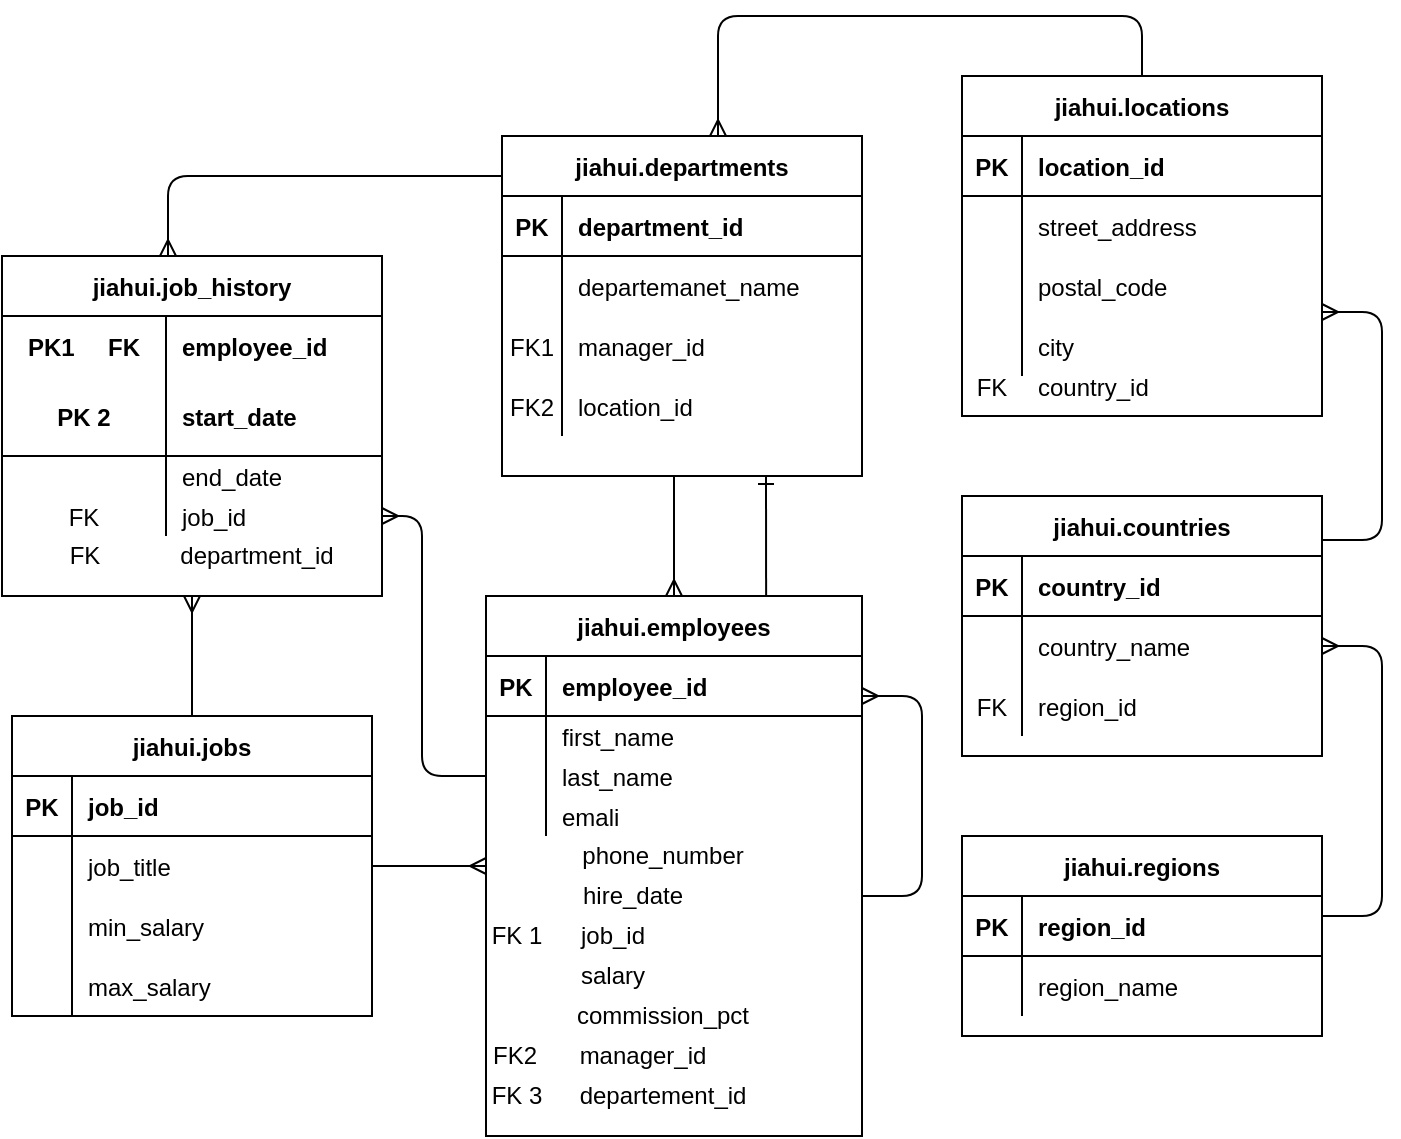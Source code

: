 <mxfile version="13.10.7" type="github">
  <diagram id="oKktQ7i2lsQa1mrW154o" name="Page-1">
    <mxGraphModel dx="782" dy="437" grid="1" gridSize="10" guides="1" tooltips="1" connect="1" arrows="1" fold="1" page="1" pageScale="1" pageWidth="827" pageHeight="1169" math="0" shadow="0">
      <root>
        <mxCell id="0" />
        <mxCell id="1" parent="0" />
        <mxCell id="AiLqDA74QCMFkK-5nruq-1" value="jiahui.regions" style="shape=table;startSize=30;container=1;collapsible=1;childLayout=tableLayout;fixedRows=1;rowLines=0;fontStyle=1;align=center;resizeLast=1;" parent="1" vertex="1">
          <mxGeometry x="548" y="580" width="180" height="100" as="geometry" />
        </mxCell>
        <mxCell id="AiLqDA74QCMFkK-5nruq-2" value="" style="shape=partialRectangle;collapsible=0;dropTarget=0;pointerEvents=0;fillColor=none;top=0;left=0;bottom=1;right=0;points=[[0,0.5],[1,0.5]];portConstraint=eastwest;" parent="AiLqDA74QCMFkK-5nruq-1" vertex="1">
          <mxGeometry y="30" width="180" height="30" as="geometry" />
        </mxCell>
        <mxCell id="AiLqDA74QCMFkK-5nruq-3" value="PK" style="shape=partialRectangle;connectable=0;fillColor=none;top=0;left=0;bottom=0;right=0;fontStyle=1;overflow=hidden;" parent="AiLqDA74QCMFkK-5nruq-2" vertex="1">
          <mxGeometry width="30" height="30" as="geometry" />
        </mxCell>
        <mxCell id="AiLqDA74QCMFkK-5nruq-4" value="region_id" style="shape=partialRectangle;connectable=0;fillColor=none;top=0;left=0;bottom=0;right=0;align=left;spacingLeft=6;fontStyle=1;overflow=hidden;" parent="AiLqDA74QCMFkK-5nruq-2" vertex="1">
          <mxGeometry x="30" width="150" height="30" as="geometry" />
        </mxCell>
        <mxCell id="AiLqDA74QCMFkK-5nruq-5" value="" style="shape=partialRectangle;collapsible=0;dropTarget=0;pointerEvents=0;fillColor=none;top=0;left=0;bottom=0;right=0;points=[[0,0.5],[1,0.5]];portConstraint=eastwest;" parent="AiLqDA74QCMFkK-5nruq-1" vertex="1">
          <mxGeometry y="60" width="180" height="30" as="geometry" />
        </mxCell>
        <mxCell id="AiLqDA74QCMFkK-5nruq-6" value="" style="shape=partialRectangle;connectable=0;fillColor=none;top=0;left=0;bottom=0;right=0;editable=1;overflow=hidden;" parent="AiLqDA74QCMFkK-5nruq-5" vertex="1">
          <mxGeometry width="30" height="30" as="geometry" />
        </mxCell>
        <mxCell id="AiLqDA74QCMFkK-5nruq-7" value="region_name" style="shape=partialRectangle;connectable=0;fillColor=none;top=0;left=0;bottom=0;right=0;align=left;spacingLeft=6;overflow=hidden;" parent="AiLqDA74QCMFkK-5nruq-5" vertex="1">
          <mxGeometry x="30" width="150" height="30" as="geometry" />
        </mxCell>
        <mxCell id="ExNAI3M1cGkK11rpZreg-1" value="jiahui.countries" style="shape=table;startSize=30;container=1;collapsible=1;childLayout=tableLayout;fixedRows=1;rowLines=0;fontStyle=1;align=center;resizeLast=1;strokeColor=#000000;" parent="1" vertex="1">
          <mxGeometry x="548" y="410" width="180" height="130" as="geometry" />
        </mxCell>
        <mxCell id="ExNAI3M1cGkK11rpZreg-2" value="" style="shape=partialRectangle;collapsible=0;dropTarget=0;pointerEvents=0;fillColor=none;top=0;left=0;bottom=1;right=0;points=[[0,0.5],[1,0.5]];portConstraint=eastwest;" parent="ExNAI3M1cGkK11rpZreg-1" vertex="1">
          <mxGeometry y="30" width="180" height="30" as="geometry" />
        </mxCell>
        <mxCell id="ExNAI3M1cGkK11rpZreg-3" value="PK" style="shape=partialRectangle;connectable=0;fillColor=none;top=0;left=0;bottom=0;right=0;fontStyle=1;overflow=hidden;" parent="ExNAI3M1cGkK11rpZreg-2" vertex="1">
          <mxGeometry width="30" height="30" as="geometry" />
        </mxCell>
        <mxCell id="ExNAI3M1cGkK11rpZreg-4" value="country_id" style="shape=partialRectangle;connectable=0;fillColor=none;top=0;left=0;bottom=0;right=0;align=left;spacingLeft=6;fontStyle=1;overflow=hidden;" parent="ExNAI3M1cGkK11rpZreg-2" vertex="1">
          <mxGeometry x="30" width="150" height="30" as="geometry" />
        </mxCell>
        <mxCell id="ExNAI3M1cGkK11rpZreg-5" value="" style="shape=partialRectangle;collapsible=0;dropTarget=0;pointerEvents=0;fillColor=none;top=0;left=0;bottom=0;right=0;points=[[0,0.5],[1,0.5]];portConstraint=eastwest;" parent="ExNAI3M1cGkK11rpZreg-1" vertex="1">
          <mxGeometry y="60" width="180" height="30" as="geometry" />
        </mxCell>
        <mxCell id="ExNAI3M1cGkK11rpZreg-6" value="" style="shape=partialRectangle;connectable=0;fillColor=none;top=0;left=0;bottom=0;right=0;editable=1;overflow=hidden;" parent="ExNAI3M1cGkK11rpZreg-5" vertex="1">
          <mxGeometry width="30" height="30" as="geometry" />
        </mxCell>
        <mxCell id="ExNAI3M1cGkK11rpZreg-7" value="country_name" style="shape=partialRectangle;connectable=0;fillColor=none;top=0;left=0;bottom=0;right=0;align=left;spacingLeft=6;overflow=hidden;" parent="ExNAI3M1cGkK11rpZreg-5" vertex="1">
          <mxGeometry x="30" width="150" height="30" as="geometry" />
        </mxCell>
        <mxCell id="ExNAI3M1cGkK11rpZreg-8" value="" style="shape=partialRectangle;collapsible=0;dropTarget=0;pointerEvents=0;fillColor=none;top=0;left=0;bottom=0;right=0;points=[[0,0.5],[1,0.5]];portConstraint=eastwest;" parent="ExNAI3M1cGkK11rpZreg-1" vertex="1">
          <mxGeometry y="90" width="180" height="30" as="geometry" />
        </mxCell>
        <mxCell id="ExNAI3M1cGkK11rpZreg-9" value="FK" style="shape=partialRectangle;connectable=0;fillColor=none;top=0;left=0;bottom=0;right=0;editable=1;overflow=hidden;" parent="ExNAI3M1cGkK11rpZreg-8" vertex="1">
          <mxGeometry width="30" height="30" as="geometry" />
        </mxCell>
        <mxCell id="ExNAI3M1cGkK11rpZreg-10" value="region_id" style="shape=partialRectangle;connectable=0;fillColor=none;top=0;left=0;bottom=0;right=0;align=left;spacingLeft=6;overflow=hidden;" parent="ExNAI3M1cGkK11rpZreg-8" vertex="1">
          <mxGeometry x="30" width="150" height="30" as="geometry" />
        </mxCell>
        <mxCell id="ExNAI3M1cGkK11rpZreg-14" value="" style="edgeStyle=entityRelationEdgeStyle;fontSize=12;html=1;endArrow=ERmany;" parent="1" target="ExNAI3M1cGkK11rpZreg-5" edge="1">
          <mxGeometry width="100" height="100" relative="1" as="geometry">
            <mxPoint x="728" y="620" as="sourcePoint" />
            <mxPoint x="828" y="520" as="targetPoint" />
          </mxGeometry>
        </mxCell>
        <mxCell id="ExNAI3M1cGkK11rpZreg-15" value="jiahui.job_history" style="shape=table;startSize=30;container=1;collapsible=1;childLayout=tableLayout;fixedRows=1;rowLines=0;fontStyle=1;align=center;resizeLast=1;" parent="1" vertex="1">
          <mxGeometry x="68" y="290" width="190" height="170" as="geometry" />
        </mxCell>
        <mxCell id="ExNAI3M1cGkK11rpZreg-16" value="" style="shape=partialRectangle;collapsible=0;dropTarget=0;pointerEvents=0;fillColor=none;top=0;left=0;bottom=0;right=0;points=[[0,0.5],[1,0.5]];portConstraint=eastwest;" parent="ExNAI3M1cGkK11rpZreg-15" vertex="1">
          <mxGeometry y="30" width="190" height="30" as="geometry" />
        </mxCell>
        <mxCell id="ExNAI3M1cGkK11rpZreg-17" value="PK1     FK" style="shape=partialRectangle;connectable=0;fillColor=none;top=0;left=0;bottom=0;right=0;fontStyle=1;overflow=hidden;" parent="ExNAI3M1cGkK11rpZreg-16" vertex="1">
          <mxGeometry width="82" height="30" as="geometry" />
        </mxCell>
        <mxCell id="ExNAI3M1cGkK11rpZreg-18" value="employee_id" style="shape=partialRectangle;connectable=0;fillColor=none;top=0;left=0;bottom=0;right=0;align=left;spacingLeft=6;fontStyle=1;overflow=hidden;" parent="ExNAI3M1cGkK11rpZreg-16" vertex="1">
          <mxGeometry x="82" width="108" height="30" as="geometry" />
        </mxCell>
        <mxCell id="ExNAI3M1cGkK11rpZreg-19" value="" style="shape=partialRectangle;collapsible=0;dropTarget=0;pointerEvents=0;fillColor=none;top=0;left=0;bottom=1;right=0;points=[[0,0.5],[1,0.5]];portConstraint=eastwest;" parent="ExNAI3M1cGkK11rpZreg-15" vertex="1">
          <mxGeometry y="60" width="190" height="40" as="geometry" />
        </mxCell>
        <mxCell id="ExNAI3M1cGkK11rpZreg-20" value="PK 2" style="shape=partialRectangle;connectable=0;fillColor=none;top=0;left=0;bottom=0;right=0;fontStyle=1;overflow=hidden;" parent="ExNAI3M1cGkK11rpZreg-19" vertex="1">
          <mxGeometry width="82" height="40" as="geometry" />
        </mxCell>
        <mxCell id="ExNAI3M1cGkK11rpZreg-21" value="start_date" style="shape=partialRectangle;connectable=0;fillColor=none;top=0;left=0;bottom=0;right=0;align=left;spacingLeft=6;fontStyle=1;overflow=hidden;" parent="ExNAI3M1cGkK11rpZreg-19" vertex="1">
          <mxGeometry x="82" width="108" height="40" as="geometry" />
        </mxCell>
        <mxCell id="ExNAI3M1cGkK11rpZreg-22" value="" style="shape=partialRectangle;collapsible=0;dropTarget=0;pointerEvents=0;fillColor=none;top=0;left=0;bottom=0;right=0;points=[[0,0.5],[1,0.5]];portConstraint=eastwest;" parent="ExNAI3M1cGkK11rpZreg-15" vertex="1">
          <mxGeometry y="100" width="190" height="20" as="geometry" />
        </mxCell>
        <mxCell id="ExNAI3M1cGkK11rpZreg-23" value="" style="shape=partialRectangle;connectable=0;fillColor=none;top=0;left=0;bottom=0;right=0;editable=1;overflow=hidden;" parent="ExNAI3M1cGkK11rpZreg-22" vertex="1">
          <mxGeometry width="82" height="20" as="geometry" />
        </mxCell>
        <mxCell id="ExNAI3M1cGkK11rpZreg-24" value="end_date" style="shape=partialRectangle;connectable=0;fillColor=none;top=0;left=0;bottom=0;right=0;align=left;spacingLeft=6;overflow=hidden;" parent="ExNAI3M1cGkK11rpZreg-22" vertex="1">
          <mxGeometry x="82" width="108" height="20" as="geometry" />
        </mxCell>
        <mxCell id="ExNAI3M1cGkK11rpZreg-25" value="" style="shape=partialRectangle;collapsible=0;dropTarget=0;pointerEvents=0;fillColor=none;top=0;left=0;bottom=0;right=0;points=[[0,0.5],[1,0.5]];portConstraint=eastwest;" parent="ExNAI3M1cGkK11rpZreg-15" vertex="1">
          <mxGeometry y="120" width="190" height="20" as="geometry" />
        </mxCell>
        <mxCell id="ExNAI3M1cGkK11rpZreg-26" value="FK" style="shape=partialRectangle;connectable=0;fillColor=none;top=0;left=0;bottom=0;right=0;editable=1;overflow=hidden;" parent="ExNAI3M1cGkK11rpZreg-25" vertex="1">
          <mxGeometry width="82" height="20" as="geometry" />
        </mxCell>
        <mxCell id="ExNAI3M1cGkK11rpZreg-27" value="job_id" style="shape=partialRectangle;connectable=0;fillColor=none;top=0;left=0;bottom=0;right=0;align=left;spacingLeft=6;overflow=hidden;" parent="ExNAI3M1cGkK11rpZreg-25" vertex="1">
          <mxGeometry x="82" width="108" height="20" as="geometry" />
        </mxCell>
        <mxCell id="ExNAI3M1cGkK11rpZreg-29" value="department_id" style="text;html=1;align=center;verticalAlign=middle;resizable=0;points=[];autosize=1;" parent="1" vertex="1">
          <mxGeometry x="150" y="430" width="90" height="20" as="geometry" />
        </mxCell>
        <mxCell id="ExNAI3M1cGkK11rpZreg-30" value="jiahui.jobs" style="shape=table;startSize=30;container=1;collapsible=1;childLayout=tableLayout;fixedRows=1;rowLines=0;fontStyle=1;align=center;resizeLast=1;" parent="1" vertex="1">
          <mxGeometry x="73" y="520" width="180" height="150" as="geometry" />
        </mxCell>
        <mxCell id="ExNAI3M1cGkK11rpZreg-31" value="" style="shape=partialRectangle;collapsible=0;dropTarget=0;pointerEvents=0;fillColor=none;top=0;left=0;bottom=1;right=0;points=[[0,0.5],[1,0.5]];portConstraint=eastwest;" parent="ExNAI3M1cGkK11rpZreg-30" vertex="1">
          <mxGeometry y="30" width="180" height="30" as="geometry" />
        </mxCell>
        <mxCell id="ExNAI3M1cGkK11rpZreg-32" value="PK" style="shape=partialRectangle;connectable=0;fillColor=none;top=0;left=0;bottom=0;right=0;fontStyle=1;overflow=hidden;" parent="ExNAI3M1cGkK11rpZreg-31" vertex="1">
          <mxGeometry width="30" height="30" as="geometry" />
        </mxCell>
        <mxCell id="ExNAI3M1cGkK11rpZreg-33" value="job_id" style="shape=partialRectangle;connectable=0;fillColor=none;top=0;left=0;bottom=0;right=0;align=left;spacingLeft=6;fontStyle=1;overflow=hidden;" parent="ExNAI3M1cGkK11rpZreg-31" vertex="1">
          <mxGeometry x="30" width="150" height="30" as="geometry" />
        </mxCell>
        <mxCell id="ExNAI3M1cGkK11rpZreg-34" value="" style="shape=partialRectangle;collapsible=0;dropTarget=0;pointerEvents=0;fillColor=none;top=0;left=0;bottom=0;right=0;points=[[0,0.5],[1,0.5]];portConstraint=eastwest;" parent="ExNAI3M1cGkK11rpZreg-30" vertex="1">
          <mxGeometry y="60" width="180" height="30" as="geometry" />
        </mxCell>
        <mxCell id="ExNAI3M1cGkK11rpZreg-35" value="" style="shape=partialRectangle;connectable=0;fillColor=none;top=0;left=0;bottom=0;right=0;editable=1;overflow=hidden;" parent="ExNAI3M1cGkK11rpZreg-34" vertex="1">
          <mxGeometry width="30" height="30" as="geometry" />
        </mxCell>
        <mxCell id="ExNAI3M1cGkK11rpZreg-36" value="job_title" style="shape=partialRectangle;connectable=0;fillColor=none;top=0;left=0;bottom=0;right=0;align=left;spacingLeft=6;overflow=hidden;" parent="ExNAI3M1cGkK11rpZreg-34" vertex="1">
          <mxGeometry x="30" width="150" height="30" as="geometry" />
        </mxCell>
        <mxCell id="ExNAI3M1cGkK11rpZreg-37" value="" style="shape=partialRectangle;collapsible=0;dropTarget=0;pointerEvents=0;fillColor=none;top=0;left=0;bottom=0;right=0;points=[[0,0.5],[1,0.5]];portConstraint=eastwest;" parent="ExNAI3M1cGkK11rpZreg-30" vertex="1">
          <mxGeometry y="90" width="180" height="30" as="geometry" />
        </mxCell>
        <mxCell id="ExNAI3M1cGkK11rpZreg-38" value="" style="shape=partialRectangle;connectable=0;fillColor=none;top=0;left=0;bottom=0;right=0;editable=1;overflow=hidden;" parent="ExNAI3M1cGkK11rpZreg-37" vertex="1">
          <mxGeometry width="30" height="30" as="geometry" />
        </mxCell>
        <mxCell id="ExNAI3M1cGkK11rpZreg-39" value="min_salary" style="shape=partialRectangle;connectable=0;fillColor=none;top=0;left=0;bottom=0;right=0;align=left;spacingLeft=6;overflow=hidden;" parent="ExNAI3M1cGkK11rpZreg-37" vertex="1">
          <mxGeometry x="30" width="150" height="30" as="geometry" />
        </mxCell>
        <mxCell id="ExNAI3M1cGkK11rpZreg-40" value="" style="shape=partialRectangle;collapsible=0;dropTarget=0;pointerEvents=0;fillColor=none;top=0;left=0;bottom=0;right=0;points=[[0,0.5],[1,0.5]];portConstraint=eastwest;" parent="ExNAI3M1cGkK11rpZreg-30" vertex="1">
          <mxGeometry y="120" width="180" height="30" as="geometry" />
        </mxCell>
        <mxCell id="ExNAI3M1cGkK11rpZreg-41" value="" style="shape=partialRectangle;connectable=0;fillColor=none;top=0;left=0;bottom=0;right=0;editable=1;overflow=hidden;" parent="ExNAI3M1cGkK11rpZreg-40" vertex="1">
          <mxGeometry width="30" height="30" as="geometry" />
        </mxCell>
        <mxCell id="ExNAI3M1cGkK11rpZreg-42" value="max_salary" style="shape=partialRectangle;connectable=0;fillColor=none;top=0;left=0;bottom=0;right=0;align=left;spacingLeft=6;overflow=hidden;" parent="ExNAI3M1cGkK11rpZreg-40" vertex="1">
          <mxGeometry x="30" width="150" height="30" as="geometry" />
        </mxCell>
        <mxCell id="ExNAI3M1cGkK11rpZreg-48" value="jiahui.departments" style="shape=table;startSize=30;container=1;collapsible=1;childLayout=tableLayout;fixedRows=1;rowLines=0;fontStyle=1;align=center;resizeLast=1;strokeColor=#000000;" parent="1" vertex="1">
          <mxGeometry x="318" y="230" width="180" height="170" as="geometry" />
        </mxCell>
        <mxCell id="ExNAI3M1cGkK11rpZreg-49" value="" style="shape=partialRectangle;collapsible=0;dropTarget=0;pointerEvents=0;fillColor=none;top=0;left=0;bottom=1;right=0;points=[[0,0.5],[1,0.5]];portConstraint=eastwest;" parent="ExNAI3M1cGkK11rpZreg-48" vertex="1">
          <mxGeometry y="30" width="180" height="30" as="geometry" />
        </mxCell>
        <mxCell id="ExNAI3M1cGkK11rpZreg-50" value="PK" style="shape=partialRectangle;connectable=0;fillColor=none;top=0;left=0;bottom=0;right=0;fontStyle=1;overflow=hidden;" parent="ExNAI3M1cGkK11rpZreg-49" vertex="1">
          <mxGeometry width="30" height="30" as="geometry" />
        </mxCell>
        <mxCell id="ExNAI3M1cGkK11rpZreg-51" value="department_id" style="shape=partialRectangle;connectable=0;fillColor=none;top=0;left=0;bottom=0;right=0;align=left;spacingLeft=6;fontStyle=1;overflow=hidden;" parent="ExNAI3M1cGkK11rpZreg-49" vertex="1">
          <mxGeometry x="30" width="150" height="30" as="geometry" />
        </mxCell>
        <mxCell id="ExNAI3M1cGkK11rpZreg-52" value="" style="shape=partialRectangle;collapsible=0;dropTarget=0;pointerEvents=0;fillColor=none;top=0;left=0;bottom=0;right=0;points=[[0,0.5],[1,0.5]];portConstraint=eastwest;" parent="ExNAI3M1cGkK11rpZreg-48" vertex="1">
          <mxGeometry y="60" width="180" height="30" as="geometry" />
        </mxCell>
        <mxCell id="ExNAI3M1cGkK11rpZreg-53" value="" style="shape=partialRectangle;connectable=0;fillColor=none;top=0;left=0;bottom=0;right=0;editable=1;overflow=hidden;" parent="ExNAI3M1cGkK11rpZreg-52" vertex="1">
          <mxGeometry width="30" height="30" as="geometry" />
        </mxCell>
        <mxCell id="ExNAI3M1cGkK11rpZreg-54" value="departemanet_name" style="shape=partialRectangle;connectable=0;fillColor=none;top=0;left=0;bottom=0;right=0;align=left;spacingLeft=6;overflow=hidden;" parent="ExNAI3M1cGkK11rpZreg-52" vertex="1">
          <mxGeometry x="30" width="150" height="30" as="geometry" />
        </mxCell>
        <mxCell id="ExNAI3M1cGkK11rpZreg-55" value="" style="shape=partialRectangle;collapsible=0;dropTarget=0;pointerEvents=0;fillColor=none;top=0;left=0;bottom=0;right=0;points=[[0,0.5],[1,0.5]];portConstraint=eastwest;" parent="ExNAI3M1cGkK11rpZreg-48" vertex="1">
          <mxGeometry y="90" width="180" height="30" as="geometry" />
        </mxCell>
        <mxCell id="ExNAI3M1cGkK11rpZreg-56" value="FK1" style="shape=partialRectangle;connectable=0;fillColor=none;top=0;left=0;bottom=0;right=0;editable=1;overflow=hidden;" parent="ExNAI3M1cGkK11rpZreg-55" vertex="1">
          <mxGeometry width="30" height="30" as="geometry" />
        </mxCell>
        <mxCell id="ExNAI3M1cGkK11rpZreg-57" value="manager_id" style="shape=partialRectangle;connectable=0;fillColor=none;top=0;left=0;bottom=0;right=0;align=left;spacingLeft=6;overflow=hidden;" parent="ExNAI3M1cGkK11rpZreg-55" vertex="1">
          <mxGeometry x="30" width="150" height="30" as="geometry" />
        </mxCell>
        <mxCell id="ExNAI3M1cGkK11rpZreg-58" value="" style="shape=partialRectangle;collapsible=0;dropTarget=0;pointerEvents=0;fillColor=none;top=0;left=0;bottom=0;right=0;points=[[0,0.5],[1,0.5]];portConstraint=eastwest;" parent="ExNAI3M1cGkK11rpZreg-48" vertex="1">
          <mxGeometry y="120" width="180" height="30" as="geometry" />
        </mxCell>
        <mxCell id="ExNAI3M1cGkK11rpZreg-59" value="FK2" style="shape=partialRectangle;connectable=0;fillColor=none;top=0;left=0;bottom=0;right=0;editable=1;overflow=hidden;" parent="ExNAI3M1cGkK11rpZreg-58" vertex="1">
          <mxGeometry width="30" height="30" as="geometry" />
        </mxCell>
        <mxCell id="ExNAI3M1cGkK11rpZreg-60" value="location_id" style="shape=partialRectangle;connectable=0;fillColor=none;top=0;left=0;bottom=0;right=0;align=left;spacingLeft=6;overflow=hidden;" parent="ExNAI3M1cGkK11rpZreg-58" vertex="1">
          <mxGeometry x="30" width="150" height="30" as="geometry" />
        </mxCell>
        <mxCell id="ExNAI3M1cGkK11rpZreg-64" value="" style="fontSize=12;html=1;endArrow=ERmany;exitX=0.5;exitY=0;exitDx=0;exitDy=0;" parent="1" source="ExNAI3M1cGkK11rpZreg-30" edge="1">
          <mxGeometry width="100" height="100" relative="1" as="geometry">
            <mxPoint x="163" y="480" as="sourcePoint" />
            <mxPoint x="163" y="460" as="targetPoint" />
          </mxGeometry>
        </mxCell>
        <mxCell id="ExNAI3M1cGkK11rpZreg-66" value="jiahui.employees" style="shape=table;startSize=30;container=1;collapsible=1;childLayout=tableLayout;fixedRows=1;rowLines=0;fontStyle=1;align=center;resizeLast=1;strokeColor=#000000;" parent="1" vertex="1">
          <mxGeometry x="310" y="460" width="188" height="270" as="geometry">
            <mxRectangle x="350" y="460" width="130" height="30" as="alternateBounds" />
          </mxGeometry>
        </mxCell>
        <mxCell id="ExNAI3M1cGkK11rpZreg-67" value="" style="shape=partialRectangle;collapsible=0;dropTarget=0;pointerEvents=0;fillColor=none;top=0;left=0;bottom=1;right=0;points=[[0,0.5],[1,0.5]];portConstraint=eastwest;" parent="ExNAI3M1cGkK11rpZreg-66" vertex="1">
          <mxGeometry y="30" width="188" height="30" as="geometry" />
        </mxCell>
        <mxCell id="ExNAI3M1cGkK11rpZreg-68" value="PK" style="shape=partialRectangle;connectable=0;fillColor=none;top=0;left=0;bottom=0;right=0;fontStyle=1;overflow=hidden;" parent="ExNAI3M1cGkK11rpZreg-67" vertex="1">
          <mxGeometry width="30" height="30" as="geometry" />
        </mxCell>
        <mxCell id="ExNAI3M1cGkK11rpZreg-69" value="employee_id" style="shape=partialRectangle;connectable=0;fillColor=none;top=0;left=0;bottom=0;right=0;align=left;spacingLeft=6;fontStyle=1;overflow=hidden;fontFamily=Helvetica;" parent="ExNAI3M1cGkK11rpZreg-67" vertex="1">
          <mxGeometry x="30" width="158" height="30" as="geometry" />
        </mxCell>
        <mxCell id="ExNAI3M1cGkK11rpZreg-70" value="" style="shape=partialRectangle;collapsible=0;dropTarget=0;pointerEvents=0;fillColor=none;top=0;left=0;bottom=0;right=0;points=[[0,0.5],[1,0.5]];portConstraint=eastwest;" parent="ExNAI3M1cGkK11rpZreg-66" vertex="1">
          <mxGeometry y="60" width="188" height="20" as="geometry" />
        </mxCell>
        <mxCell id="ExNAI3M1cGkK11rpZreg-71" value="" style="shape=partialRectangle;connectable=0;fillColor=none;top=0;left=0;bottom=0;right=0;editable=1;overflow=hidden;" parent="ExNAI3M1cGkK11rpZreg-70" vertex="1">
          <mxGeometry width="30" height="20" as="geometry" />
        </mxCell>
        <mxCell id="ExNAI3M1cGkK11rpZreg-72" value="first_name" style="shape=partialRectangle;connectable=0;fillColor=none;top=0;left=0;bottom=0;right=0;align=left;spacingLeft=6;overflow=hidden;" parent="ExNAI3M1cGkK11rpZreg-70" vertex="1">
          <mxGeometry x="30" width="158" height="20" as="geometry" />
        </mxCell>
        <mxCell id="ExNAI3M1cGkK11rpZreg-73" value="" style="shape=partialRectangle;collapsible=0;dropTarget=0;pointerEvents=0;fillColor=none;top=0;left=0;bottom=0;right=0;points=[[0,0.5],[1,0.5]];portConstraint=eastwest;" parent="ExNAI3M1cGkK11rpZreg-66" vertex="1">
          <mxGeometry y="80" width="188" height="20" as="geometry" />
        </mxCell>
        <mxCell id="ExNAI3M1cGkK11rpZreg-74" value="" style="shape=partialRectangle;connectable=0;fillColor=none;top=0;left=0;bottom=0;right=0;editable=1;overflow=hidden;" parent="ExNAI3M1cGkK11rpZreg-73" vertex="1">
          <mxGeometry width="30" height="20" as="geometry" />
        </mxCell>
        <mxCell id="ExNAI3M1cGkK11rpZreg-75" value="last_name" style="shape=partialRectangle;connectable=0;fillColor=none;top=0;left=0;bottom=0;right=0;align=left;spacingLeft=6;overflow=hidden;" parent="ExNAI3M1cGkK11rpZreg-73" vertex="1">
          <mxGeometry x="30" width="158" height="20" as="geometry" />
        </mxCell>
        <mxCell id="ExNAI3M1cGkK11rpZreg-76" value="" style="shape=partialRectangle;collapsible=0;dropTarget=0;pointerEvents=0;fillColor=none;top=0;left=0;bottom=0;right=0;points=[[0,0.5],[1,0.5]];portConstraint=eastwest;" parent="ExNAI3M1cGkK11rpZreg-66" vertex="1">
          <mxGeometry y="100" width="188" height="20" as="geometry" />
        </mxCell>
        <mxCell id="ExNAI3M1cGkK11rpZreg-77" value="" style="shape=partialRectangle;connectable=0;fillColor=none;top=0;left=0;bottom=0;right=0;editable=1;overflow=hidden;" parent="ExNAI3M1cGkK11rpZreg-76" vertex="1">
          <mxGeometry width="30" height="20" as="geometry" />
        </mxCell>
        <mxCell id="ExNAI3M1cGkK11rpZreg-78" value="emali" style="shape=partialRectangle;connectable=0;fillColor=none;top=0;left=0;bottom=0;right=0;align=left;spacingLeft=6;overflow=hidden;" parent="ExNAI3M1cGkK11rpZreg-76" vertex="1">
          <mxGeometry x="30" width="158" height="20" as="geometry" />
        </mxCell>
        <mxCell id="ExNAI3M1cGkK11rpZreg-93" value="phone_number" style="text;html=1;align=center;verticalAlign=middle;resizable=0;points=[];autosize=1;fontFamily=Helvetica;fontColor=#000000;" parent="1" vertex="1">
          <mxGeometry x="348" y="580" width="100" height="20" as="geometry" />
        </mxCell>
        <mxCell id="ExNAI3M1cGkK11rpZreg-95" value="hire_date" style="text;html=1;align=center;verticalAlign=middle;resizable=0;points=[];autosize=1;fontFamily=Helvetica;fontColor=#000000;" parent="1" vertex="1">
          <mxGeometry x="348" y="600" width="70" height="20" as="geometry" />
        </mxCell>
        <mxCell id="ExNAI3M1cGkK11rpZreg-96" value="job_id" style="text;html=1;align=center;verticalAlign=middle;resizable=0;points=[];autosize=1;fontFamily=Helvetica;fontColor=#000000;" parent="1" vertex="1">
          <mxGeometry x="348" y="620" width="50" height="20" as="geometry" />
        </mxCell>
        <mxCell id="ExNAI3M1cGkK11rpZreg-97" value="salary" style="text;html=1;align=center;verticalAlign=middle;resizable=0;points=[];autosize=1;fontFamily=Helvetica;fontColor=#000000;" parent="1" vertex="1">
          <mxGeometry x="348" y="640" width="50" height="20" as="geometry" />
        </mxCell>
        <mxCell id="ExNAI3M1cGkK11rpZreg-98" value="commission_pct" style="text;html=1;align=center;verticalAlign=middle;resizable=0;points=[];autosize=1;fontFamily=Helvetica;fontColor=#000000;" parent="1" vertex="1">
          <mxGeometry x="348" y="660" width="100" height="20" as="geometry" />
        </mxCell>
        <mxCell id="ExNAI3M1cGkK11rpZreg-99" value="manager_id" style="text;html=1;align=center;verticalAlign=middle;resizable=0;points=[];autosize=1;fontFamily=Helvetica;fontColor=#000000;" parent="1" vertex="1">
          <mxGeometry x="348" y="680" width="80" height="20" as="geometry" />
        </mxCell>
        <mxCell id="ExNAI3M1cGkK11rpZreg-100" value="departement_id" style="text;html=1;align=center;verticalAlign=middle;resizable=0;points=[];autosize=1;fontFamily=Helvetica;fontColor=#000000;" parent="1" vertex="1">
          <mxGeometry x="348" y="700" width="100" height="20" as="geometry" />
        </mxCell>
        <mxCell id="ExNAI3M1cGkK11rpZreg-108" value="jiahui.locations" style="shape=table;startSize=30;container=1;collapsible=1;childLayout=tableLayout;fixedRows=1;rowLines=0;fontStyle=1;align=center;resizeLast=1;strokeColor=#000000;fontFamily=Helvetica;fontColor=#000000;" parent="1" vertex="1">
          <mxGeometry x="548" y="200" width="180" height="170" as="geometry" />
        </mxCell>
        <mxCell id="ExNAI3M1cGkK11rpZreg-109" value="" style="shape=partialRectangle;collapsible=0;dropTarget=0;pointerEvents=0;fillColor=none;top=0;left=0;bottom=1;right=0;points=[[0,0.5],[1,0.5]];portConstraint=eastwest;" parent="ExNAI3M1cGkK11rpZreg-108" vertex="1">
          <mxGeometry y="30" width="180" height="30" as="geometry" />
        </mxCell>
        <mxCell id="ExNAI3M1cGkK11rpZreg-110" value="PK" style="shape=partialRectangle;connectable=0;fillColor=none;top=0;left=0;bottom=0;right=0;fontStyle=1;overflow=hidden;" parent="ExNAI3M1cGkK11rpZreg-109" vertex="1">
          <mxGeometry width="30" height="30" as="geometry" />
        </mxCell>
        <mxCell id="ExNAI3M1cGkK11rpZreg-111" value="location_id" style="shape=partialRectangle;connectable=0;fillColor=none;top=0;left=0;bottom=0;right=0;align=left;spacingLeft=6;fontStyle=1;overflow=hidden;" parent="ExNAI3M1cGkK11rpZreg-109" vertex="1">
          <mxGeometry x="30" width="150" height="30" as="geometry" />
        </mxCell>
        <mxCell id="ExNAI3M1cGkK11rpZreg-112" value="" style="shape=partialRectangle;collapsible=0;dropTarget=0;pointerEvents=0;fillColor=none;top=0;left=0;bottom=0;right=0;points=[[0,0.5],[1,0.5]];portConstraint=eastwest;" parent="ExNAI3M1cGkK11rpZreg-108" vertex="1">
          <mxGeometry y="60" width="180" height="30" as="geometry" />
        </mxCell>
        <mxCell id="ExNAI3M1cGkK11rpZreg-113" value="" style="shape=partialRectangle;connectable=0;fillColor=none;top=0;left=0;bottom=0;right=0;editable=1;overflow=hidden;" parent="ExNAI3M1cGkK11rpZreg-112" vertex="1">
          <mxGeometry width="30" height="30" as="geometry" />
        </mxCell>
        <mxCell id="ExNAI3M1cGkK11rpZreg-114" value="street_address" style="shape=partialRectangle;connectable=0;fillColor=none;top=0;left=0;bottom=0;right=0;align=left;spacingLeft=6;overflow=hidden;" parent="ExNAI3M1cGkK11rpZreg-112" vertex="1">
          <mxGeometry x="30" width="150" height="30" as="geometry" />
        </mxCell>
        <mxCell id="ExNAI3M1cGkK11rpZreg-115" value="" style="shape=partialRectangle;collapsible=0;dropTarget=0;pointerEvents=0;fillColor=none;top=0;left=0;bottom=0;right=0;points=[[0,0.5],[1,0.5]];portConstraint=eastwest;" parent="ExNAI3M1cGkK11rpZreg-108" vertex="1">
          <mxGeometry y="90" width="180" height="30" as="geometry" />
        </mxCell>
        <mxCell id="ExNAI3M1cGkK11rpZreg-116" value="" style="shape=partialRectangle;connectable=0;fillColor=none;top=0;left=0;bottom=0;right=0;editable=1;overflow=hidden;" parent="ExNAI3M1cGkK11rpZreg-115" vertex="1">
          <mxGeometry width="30" height="30" as="geometry" />
        </mxCell>
        <mxCell id="ExNAI3M1cGkK11rpZreg-117" value="postal_code" style="shape=partialRectangle;connectable=0;fillColor=none;top=0;left=0;bottom=0;right=0;align=left;spacingLeft=6;overflow=hidden;" parent="ExNAI3M1cGkK11rpZreg-115" vertex="1">
          <mxGeometry x="30" width="150" height="30" as="geometry" />
        </mxCell>
        <mxCell id="ExNAI3M1cGkK11rpZreg-118" value="" style="shape=partialRectangle;collapsible=0;dropTarget=0;pointerEvents=0;fillColor=none;top=0;left=0;bottom=0;right=0;points=[[0,0.5],[1,0.5]];portConstraint=eastwest;" parent="ExNAI3M1cGkK11rpZreg-108" vertex="1">
          <mxGeometry y="120" width="180" height="30" as="geometry" />
        </mxCell>
        <mxCell id="ExNAI3M1cGkK11rpZreg-119" value="" style="shape=partialRectangle;connectable=0;fillColor=none;top=0;left=0;bottom=0;right=0;editable=1;overflow=hidden;" parent="ExNAI3M1cGkK11rpZreg-118" vertex="1">
          <mxGeometry width="30" height="30" as="geometry" />
        </mxCell>
        <mxCell id="ExNAI3M1cGkK11rpZreg-120" value="city" style="shape=partialRectangle;connectable=0;fillColor=none;top=0;left=0;bottom=0;right=0;align=left;spacingLeft=6;overflow=hidden;" parent="ExNAI3M1cGkK11rpZreg-118" vertex="1">
          <mxGeometry x="30" width="150" height="30" as="geometry" />
        </mxCell>
        <mxCell id="ExNAI3M1cGkK11rpZreg-121" value="" style="shape=partialRectangle;collapsible=0;dropTarget=0;pointerEvents=0;fillColor=none;top=0;left=0;bottom=0;right=0;points=[[0,0.5],[1,0.5]];portConstraint=eastwest;" parent="1" vertex="1">
          <mxGeometry x="548" y="340" width="180" height="30" as="geometry" />
        </mxCell>
        <mxCell id="ExNAI3M1cGkK11rpZreg-122" value="FK" style="shape=partialRectangle;connectable=0;fillColor=none;top=0;left=0;bottom=0;right=0;editable=1;overflow=hidden;" parent="ExNAI3M1cGkK11rpZreg-121" vertex="1">
          <mxGeometry width="30" height="30" as="geometry" />
        </mxCell>
        <mxCell id="ExNAI3M1cGkK11rpZreg-123" value="country_id" style="shape=partialRectangle;connectable=0;fillColor=none;top=0;left=0;bottom=0;right=0;align=left;spacingLeft=6;overflow=hidden;" parent="ExNAI3M1cGkK11rpZreg-121" vertex="1">
          <mxGeometry x="30" width="150" height="30" as="geometry" />
        </mxCell>
        <mxCell id="ExNAI3M1cGkK11rpZreg-125" value="" style="edgeStyle=orthogonalEdgeStyle;fontSize=12;html=1;endArrow=ERmany;elbow=vertical;" parent="1" edge="1">
          <mxGeometry width="100" height="100" relative="1" as="geometry">
            <mxPoint x="728" y="432" as="sourcePoint" />
            <mxPoint x="728" y="318" as="targetPoint" />
            <Array as="points">
              <mxPoint x="758" y="432" />
              <mxPoint x="758" y="318" />
            </Array>
          </mxGeometry>
        </mxCell>
        <mxCell id="ExNAI3M1cGkK11rpZreg-126" value="" style="fontSize=12;html=1;endArrow=ERmany;entryX=0.5;entryY=0;entryDx=0;entryDy=0;" parent="1" target="ExNAI3M1cGkK11rpZreg-66" edge="1">
          <mxGeometry width="100" height="100" relative="1" as="geometry">
            <mxPoint x="404" y="400" as="sourcePoint" />
            <mxPoint x="453" y="450" as="targetPoint" />
            <Array as="points" />
          </mxGeometry>
        </mxCell>
        <mxCell id="ExNAI3M1cGkK11rpZreg-128" value="" style="fontSize=12;html=1;endArrow=ERmany;entryX=0;entryY=0.5;entryDx=0;entryDy=0;exitX=1;exitY=0.5;exitDx=0;exitDy=0;" parent="1" source="ExNAI3M1cGkK11rpZreg-34" target="ExNAI3M1cGkK11rpZreg-66" edge="1">
          <mxGeometry width="100" height="100" relative="1" as="geometry">
            <mxPoint x="253" y="600" as="sourcePoint" />
            <mxPoint x="353" y="500" as="targetPoint" />
          </mxGeometry>
        </mxCell>
        <mxCell id="ExNAI3M1cGkK11rpZreg-129" value="" style="edgeStyle=elbowEdgeStyle;fontSize=12;html=1;endArrow=ERmany;elbow=vertical;" parent="1" source="ExNAI3M1cGkK11rpZreg-108" edge="1">
          <mxGeometry width="100" height="100" relative="1" as="geometry">
            <mxPoint x="625" y="195" as="sourcePoint" />
            <mxPoint x="426" y="230" as="targetPoint" />
            <Array as="points">
              <mxPoint x="488" y="170" />
              <mxPoint x="518" y="150" />
            </Array>
          </mxGeometry>
        </mxCell>
        <mxCell id="ExNAI3M1cGkK11rpZreg-131" value="" style="edgeStyle=elbowEdgeStyle;fontSize=12;html=1;endArrow=ERmany;exitX=0;exitY=0.5;exitDx=0;exitDy=0;entryX=1;entryY=0.5;entryDx=0;entryDy=0;" parent="1" source="ExNAI3M1cGkK11rpZreg-73" target="ExNAI3M1cGkK11rpZreg-25" edge="1">
          <mxGeometry width="100" height="100" relative="1" as="geometry">
            <mxPoint x="338" y="450" as="sourcePoint" />
            <mxPoint x="260" y="370" as="targetPoint" />
            <Array as="points">
              <mxPoint x="278" y="410" />
            </Array>
          </mxGeometry>
        </mxCell>
        <mxCell id="ExNAI3M1cGkK11rpZreg-132" value="" style="edgeStyle=elbowEdgeStyle;fontSize=12;html=1;endArrow=ERmany;elbow=vertical;" parent="1" edge="1">
          <mxGeometry width="100" height="100" relative="1" as="geometry">
            <mxPoint x="318" y="250" as="sourcePoint" />
            <mxPoint x="151" y="290" as="targetPoint" />
            <Array as="points">
              <mxPoint x="231" y="250" />
              <mxPoint x="243" y="210" />
            </Array>
          </mxGeometry>
        </mxCell>
        <mxCell id="ExNAI3M1cGkK11rpZreg-133" value="" style="edgeStyle=orthogonalEdgeStyle;fontSize=12;html=1;endArrow=ERmany;" parent="1" edge="1">
          <mxGeometry width="100" height="100" relative="1" as="geometry">
            <mxPoint x="498" y="610" as="sourcePoint" />
            <mxPoint x="498" y="510" as="targetPoint" />
            <Array as="points">
              <mxPoint x="528" y="610" />
              <mxPoint x="528" y="510" />
              <mxPoint x="498" y="510" />
            </Array>
          </mxGeometry>
        </mxCell>
        <mxCell id="ExNAI3M1cGkK11rpZreg-134" value="FK 1" style="text;html=1;align=center;verticalAlign=middle;resizable=0;points=[];autosize=1;fontFamily=Helvetica;fontColor=#000000;" parent="1" vertex="1">
          <mxGeometry x="305" y="620" width="40" height="20" as="geometry" />
        </mxCell>
        <mxCell id="ExNAI3M1cGkK11rpZreg-135" value="FK 3" style="text;html=1;align=center;verticalAlign=middle;resizable=0;points=[];autosize=1;fontFamily=Helvetica;fontColor=#000000;" parent="1" vertex="1">
          <mxGeometry x="305" y="700" width="40" height="20" as="geometry" />
        </mxCell>
        <mxCell id="2g3uFjOj2LaaSkGKhWN8-1" value="FK" style="text;html=1;align=center;verticalAlign=middle;resizable=0;points=[];autosize=1;" parent="1" vertex="1">
          <mxGeometry x="94" y="430" width="30" height="20" as="geometry" />
        </mxCell>
        <mxCell id="2g3uFjOj2LaaSkGKhWN8-2" value="FK2" style="text;html=1;align=center;verticalAlign=middle;resizable=0;points=[];autosize=1;" parent="1" vertex="1">
          <mxGeometry x="304" y="680" width="40" height="20" as="geometry" />
        </mxCell>
        <mxCell id="tXouBJ_ux8iUPA1BDJSq-1" value="" style="fontSize=12;html=1;endArrow=ERone;endFill=1;exitX=0.745;exitY=0;exitDx=0;exitDy=0;exitPerimeter=0;" edge="1" parent="1" source="ExNAI3M1cGkK11rpZreg-66">
          <mxGeometry width="100" height="100" relative="1" as="geometry">
            <mxPoint x="450" y="455" as="sourcePoint" />
            <mxPoint x="450" y="400" as="targetPoint" />
          </mxGeometry>
        </mxCell>
      </root>
    </mxGraphModel>
  </diagram>
</mxfile>
